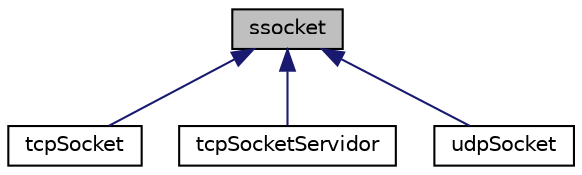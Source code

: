 digraph "ssocket"
{
  edge [fontname="Helvetica",fontsize="10",labelfontname="Helvetica",labelfontsize="10"];
  node [fontname="Helvetica",fontsize="10",shape=record];
  Node0 [label="ssocket",height=0.2,width=0.4,color="black", fillcolor="grey75", style="filled", fontcolor="black"];
  Node0 -> Node1 [dir="back",color="midnightblue",fontsize="10",style="solid",fontname="Helvetica"];
  Node1 [label="tcpSocket",height=0.2,width=0.4,color="black", fillcolor="white", style="filled",URL="$classtcpSocket.html"];
  Node0 -> Node2 [dir="back",color="midnightblue",fontsize="10",style="solid",fontname="Helvetica"];
  Node2 [label="tcpSocketServidor",height=0.2,width=0.4,color="black", fillcolor="white", style="filled",URL="$classtcpSocketServidor.html"];
  Node0 -> Node3 [dir="back",color="midnightblue",fontsize="10",style="solid",fontname="Helvetica"];
  Node3 [label="udpSocket",height=0.2,width=0.4,color="black", fillcolor="white", style="filled",URL="$classudpSocket.html"];
}
